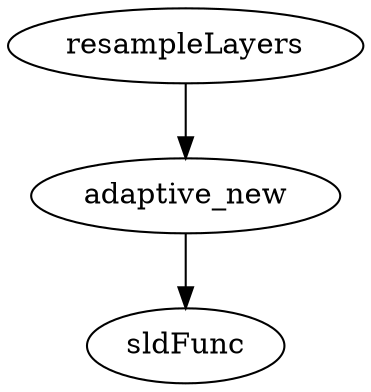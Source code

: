/* Created by mdot for Matlab */
digraph m2html {
  adaptive_new -> sldFunc;
  resampleLayers -> adaptive_new;

  adaptive_new [URL="adaptive_new.html"];
  resampleLayers [URL="resampleLayers.html"];
  sldFunc [URL="sldFunc.html"];
}
